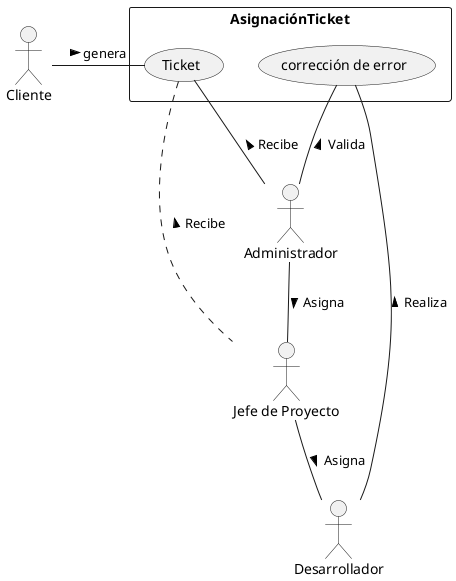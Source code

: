 @startuml

top to bottom direction

actor Administrador as Admin
actor "Jefe de Proyecto" as JefeProyecto
actor Desarrollador as Dev
actor Cliente as Usuario

rectangle AsignaciónTicket{
Usuario -r- (Ticket): > genera
Admin -d- JefeProyecto: > Asigna
Admin -u- (corrección de error): > Valida
(Ticket) -- Admin: < Recibe
(Ticket) .. JefeProyecto: < Recibe
JefeProyecto -- Dev: > Asigna
Dev -- (corrección de error): > Realiza
}

@enduml